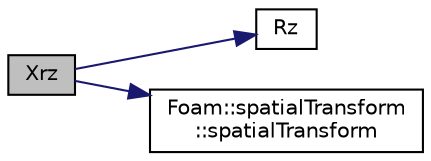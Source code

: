 digraph "Xrz"
{
  bgcolor="transparent";
  edge [fontname="Helvetica",fontsize="10",labelfontname="Helvetica",labelfontsize="10"];
  node [fontname="Helvetica",fontsize="10",shape=record];
  rankdir="LR";
  Node1 [label="Xrz",height=0.2,width=0.4,color="black", fillcolor="grey75", style="filled" fontcolor="black"];
  Node1 -> Node2 [color="midnightblue",fontsize="10",style="solid",fontname="Helvetica"];
  Node2 [label="Rz",height=0.2,width=0.4,color="black",URL="$namespaceFoam.html#ab7c4de55b1c978d43ef9945228c5d02d",tooltip="Rotational transformation tensor about the z-axis by omega radians. "];
  Node1 -> Node3 [color="midnightblue",fontsize="10",style="solid",fontname="Helvetica"];
  Node3 [label="Foam::spatialTransform\l::spatialTransform",height=0.2,width=0.4,color="black",URL="$classFoam_1_1spatialTransform.html#a76bc9ad8fb2a090d16c8182821007d46",tooltip="Construct null. "];
}
